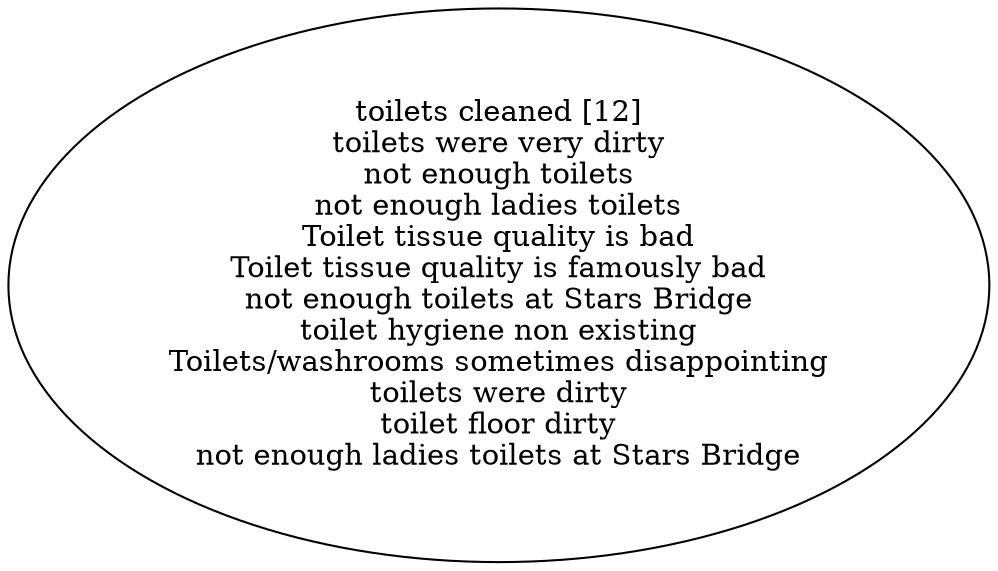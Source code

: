 digraph collapsedGraph {
"toilets cleaned [12]\ntoilets were very dirty\nnot enough toilets\nnot enough ladies toilets\nToilet tissue quality is bad\nToilet tissue quality is famously bad\nnot enough toilets at Stars Bridge\ntoilet hygiene non existing\nToilets/washrooms sometimes disappointing\ntoilets were dirty\ntoilet floor dirty\nnot enough ladies toilets at Stars Bridge"}